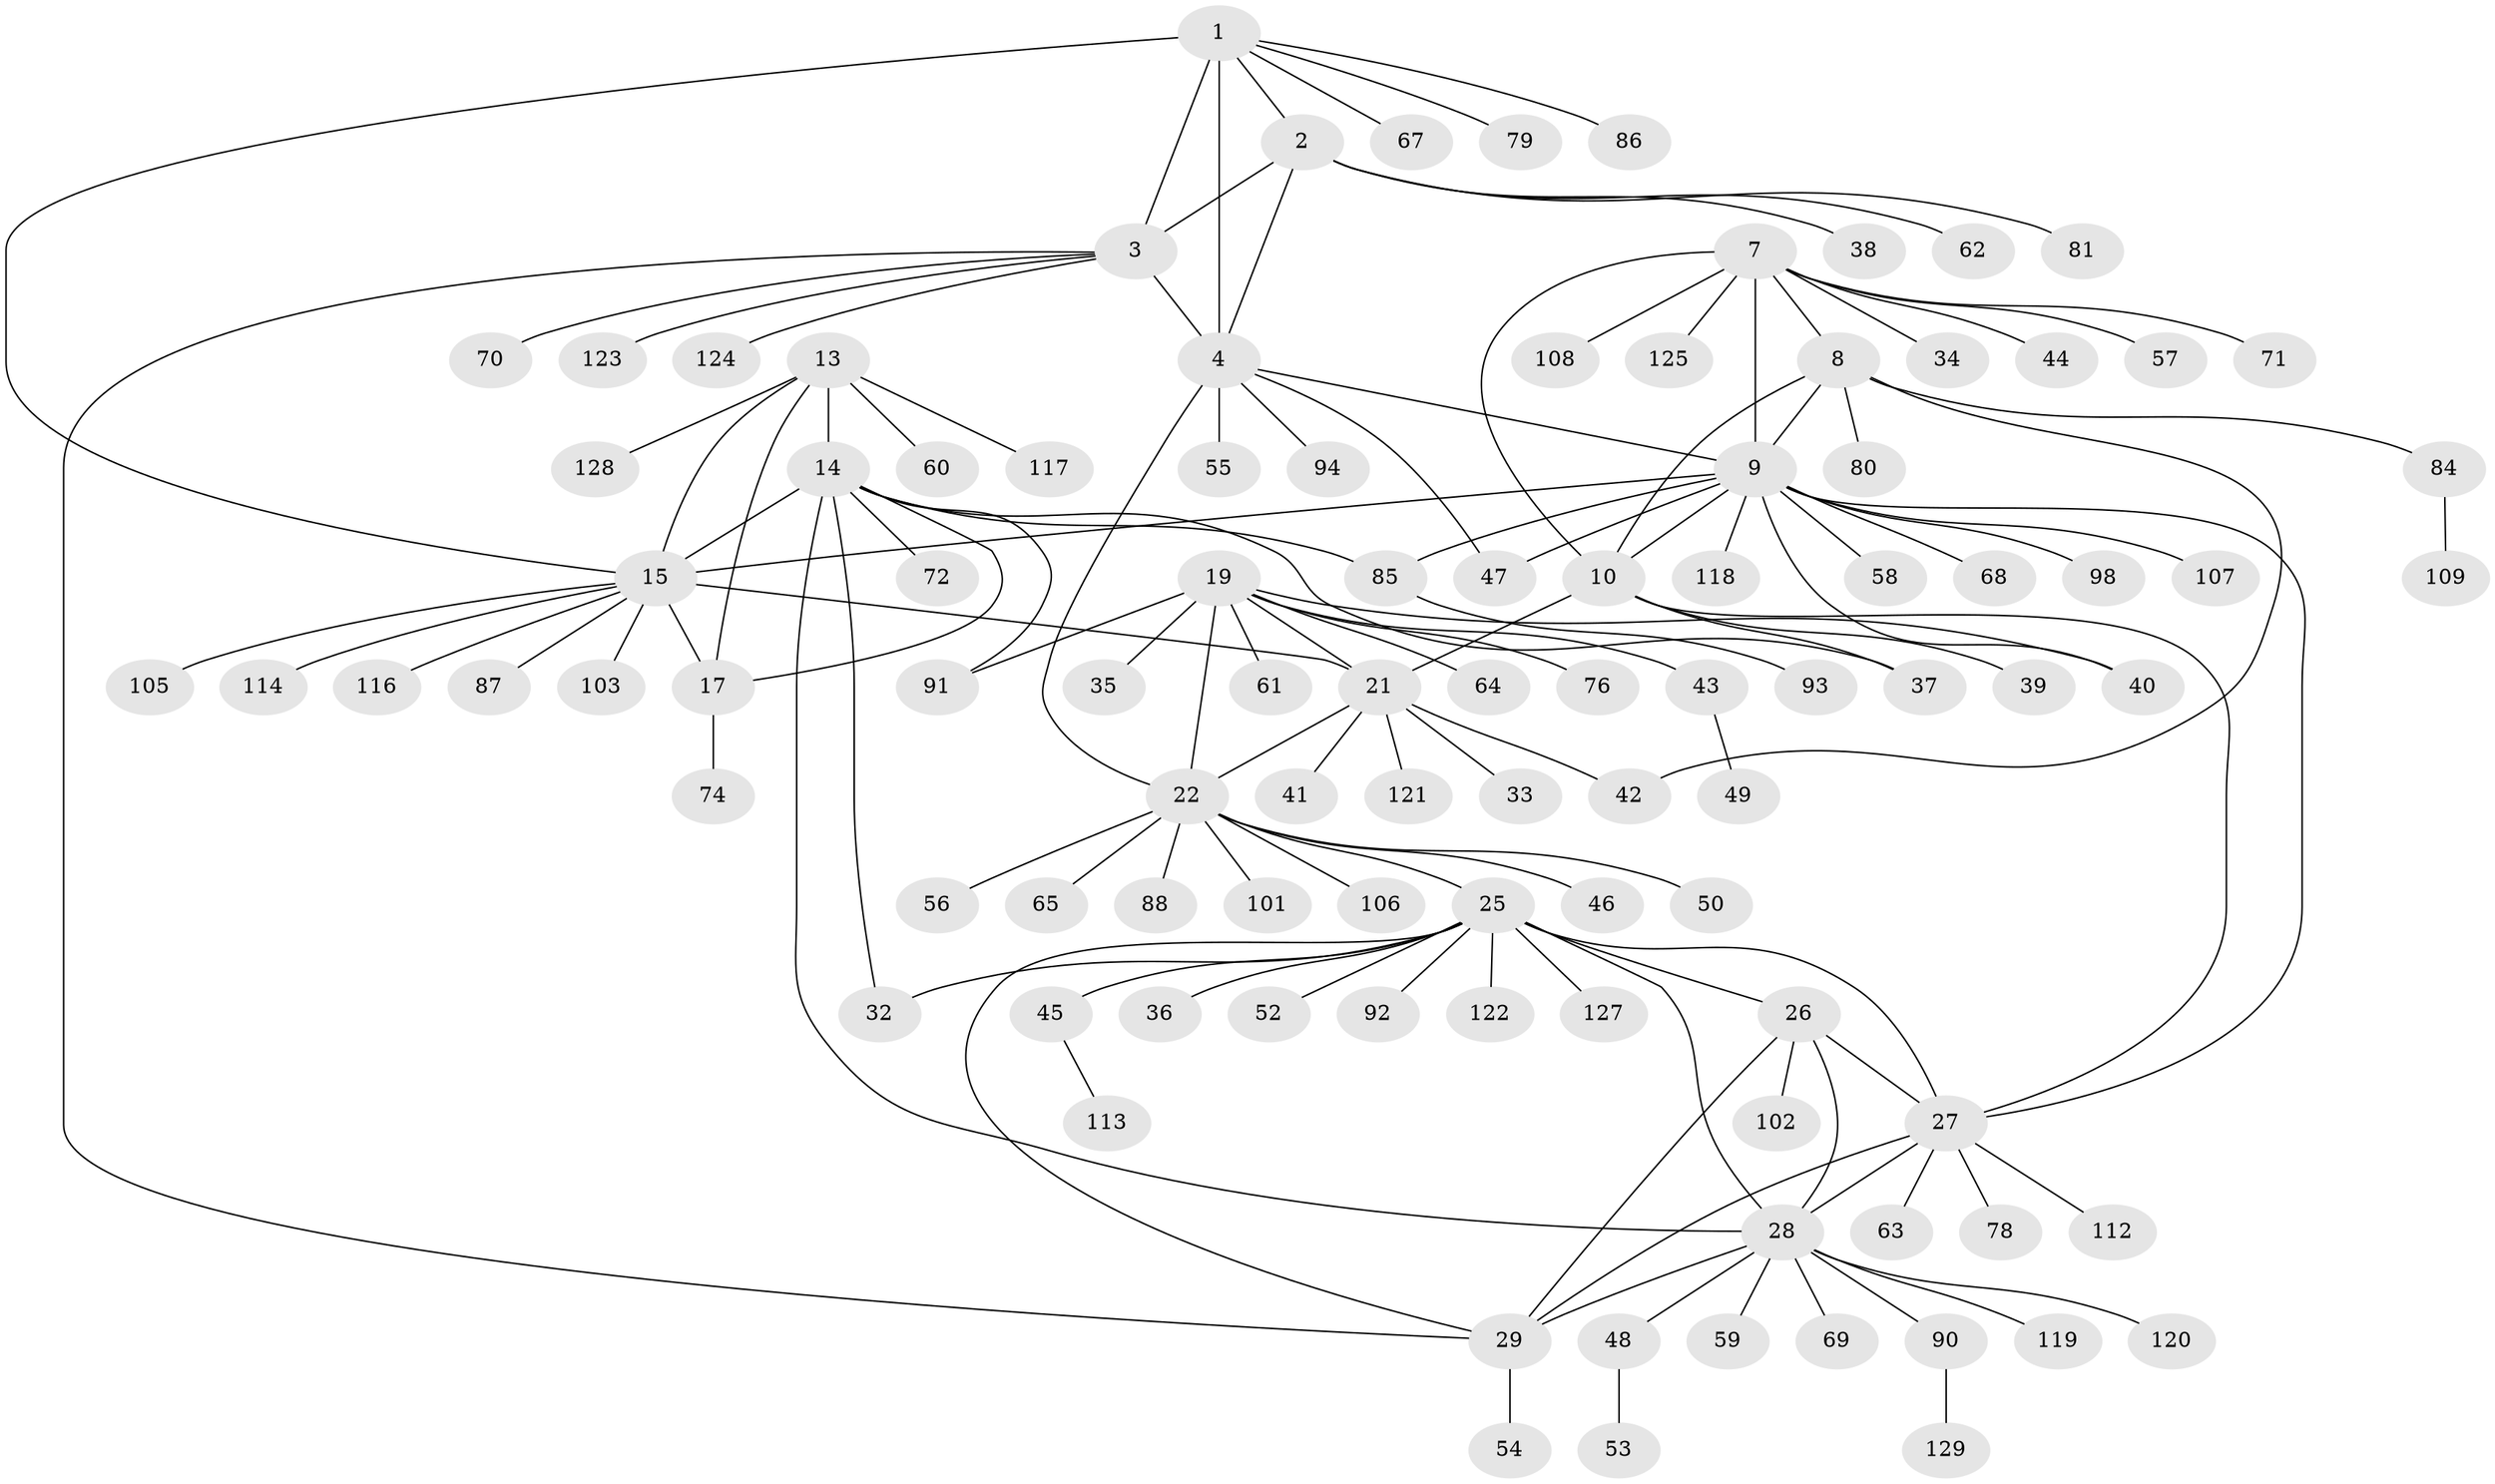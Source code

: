 // original degree distribution, {6: 0.031007751937984496, 9: 0.05426356589147287, 10: 0.046511627906976744, 7: 0.03875968992248062, 8: 0.046511627906976744, 15: 0.007751937984496124, 14: 0.007751937984496124, 2: 0.12403100775193798, 1: 0.6046511627906976, 3: 0.03875968992248062}
// Generated by graph-tools (version 1.1) at 2025/42/03/06/25 10:42:10]
// undirected, 100 vertices, 129 edges
graph export_dot {
graph [start="1"]
  node [color=gray90,style=filled];
  1 [super="+6"];
  2 [super="+95"];
  3 [super="+83"];
  4 [super="+5"];
  7 [super="+11"];
  8 [super="+97"];
  9 [super="+12"];
  10;
  13;
  14 [super="+16"];
  15 [super="+18"];
  17 [super="+111"];
  19 [super="+20"];
  21 [super="+24"];
  22 [super="+23"];
  25 [super="+77"];
  26 [super="+100"];
  27 [super="+31"];
  28 [super="+30"];
  29 [super="+82"];
  32;
  33;
  34;
  35;
  36;
  37 [super="+75"];
  38;
  39;
  40 [super="+51"];
  41;
  42;
  43;
  44 [super="+66"];
  45;
  46;
  47;
  48 [super="+89"];
  49;
  50;
  52 [super="+73"];
  53;
  54;
  55;
  56;
  57;
  58 [super="+110"];
  59;
  60;
  61 [super="+104"];
  62;
  63;
  64;
  65;
  67;
  68;
  69;
  70;
  71;
  72;
  74;
  76;
  78;
  79;
  80;
  81;
  84 [super="+115"];
  85;
  86;
  87;
  88;
  90 [super="+126"];
  91 [super="+99"];
  92;
  93 [super="+96"];
  94;
  98;
  101;
  102;
  103;
  105;
  106;
  107;
  108;
  109;
  112;
  113;
  114;
  116;
  117;
  118;
  119;
  120;
  121;
  122;
  123;
  124;
  125;
  127;
  128;
  129;
  1 -- 2 [weight=2];
  1 -- 3 [weight=2];
  1 -- 4 [weight=4];
  1 -- 86;
  1 -- 67;
  1 -- 15;
  1 -- 79;
  2 -- 3;
  2 -- 4 [weight=2];
  2 -- 38;
  2 -- 62;
  2 -- 81;
  3 -- 4 [weight=2];
  3 -- 29;
  3 -- 70;
  3 -- 123;
  3 -- 124;
  4 -- 47;
  4 -- 9;
  4 -- 55;
  4 -- 94;
  4 -- 22;
  7 -- 8 [weight=2];
  7 -- 9 [weight=4];
  7 -- 10 [weight=2];
  7 -- 34;
  7 -- 57;
  7 -- 108;
  7 -- 125;
  7 -- 71;
  7 -- 44;
  8 -- 9 [weight=2];
  8 -- 10;
  8 -- 42;
  8 -- 80;
  8 -- 84;
  9 -- 10 [weight=2];
  9 -- 15;
  9 -- 47;
  9 -- 58;
  9 -- 85;
  9 -- 98;
  9 -- 107;
  9 -- 118;
  9 -- 40;
  9 -- 27;
  9 -- 68;
  10 -- 21;
  10 -- 27;
  10 -- 37;
  10 -- 39;
  13 -- 14 [weight=2];
  13 -- 15 [weight=2];
  13 -- 17;
  13 -- 60;
  13 -- 117;
  13 -- 128;
  14 -- 15 [weight=4];
  14 -- 17 [weight=2];
  14 -- 28;
  14 -- 37;
  14 -- 72;
  14 -- 32;
  14 -- 85;
  14 -- 91;
  15 -- 17 [weight=2];
  15 -- 21;
  15 -- 105;
  15 -- 114;
  15 -- 116;
  15 -- 87;
  15 -- 103;
  17 -- 74;
  19 -- 21 [weight=4];
  19 -- 22 [weight=4];
  19 -- 35;
  19 -- 40;
  19 -- 64;
  19 -- 76;
  19 -- 91;
  19 -- 43;
  19 -- 61;
  21 -- 22 [weight=4];
  21 -- 41;
  21 -- 42;
  21 -- 121;
  21 -- 33;
  22 -- 25;
  22 -- 46;
  22 -- 50;
  22 -- 88;
  22 -- 65;
  22 -- 101;
  22 -- 106;
  22 -- 56;
  25 -- 26;
  25 -- 27;
  25 -- 28 [weight=2];
  25 -- 29;
  25 -- 32;
  25 -- 36;
  25 -- 45;
  25 -- 52;
  25 -- 92;
  25 -- 122;
  25 -- 127;
  26 -- 27;
  26 -- 28 [weight=2];
  26 -- 29;
  26 -- 102;
  27 -- 28 [weight=2];
  27 -- 29;
  27 -- 63;
  27 -- 78;
  27 -- 112;
  28 -- 29 [weight=2];
  28 -- 59;
  28 -- 69;
  28 -- 90;
  28 -- 48;
  28 -- 119;
  28 -- 120;
  29 -- 54;
  43 -- 49;
  45 -- 113;
  48 -- 53;
  84 -- 109;
  85 -- 93;
  90 -- 129;
}
